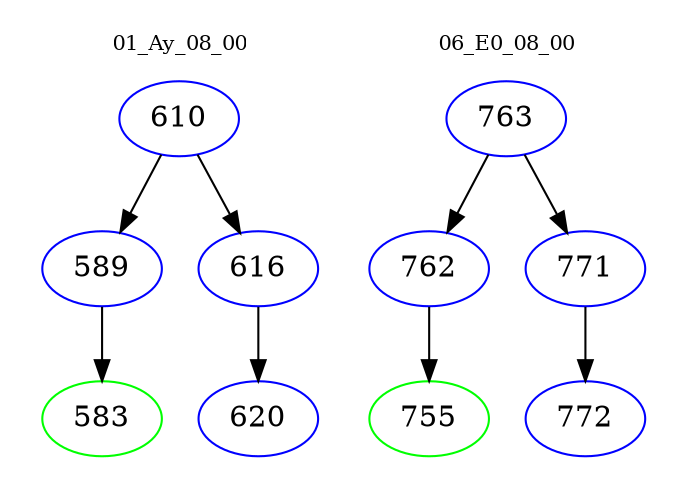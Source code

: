 digraph{
subgraph cluster_0 {
color = white
label = "01_Ay_08_00";
fontsize=10;
T0_610 [label="610", color="blue"]
T0_610 -> T0_589 [color="black"]
T0_589 [label="589", color="blue"]
T0_589 -> T0_583 [color="black"]
T0_583 [label="583", color="green"]
T0_610 -> T0_616 [color="black"]
T0_616 [label="616", color="blue"]
T0_616 -> T0_620 [color="black"]
T0_620 [label="620", color="blue"]
}
subgraph cluster_1 {
color = white
label = "06_E0_08_00";
fontsize=10;
T1_763 [label="763", color="blue"]
T1_763 -> T1_762 [color="black"]
T1_762 [label="762", color="blue"]
T1_762 -> T1_755 [color="black"]
T1_755 [label="755", color="green"]
T1_763 -> T1_771 [color="black"]
T1_771 [label="771", color="blue"]
T1_771 -> T1_772 [color="black"]
T1_772 [label="772", color="blue"]
}
}
